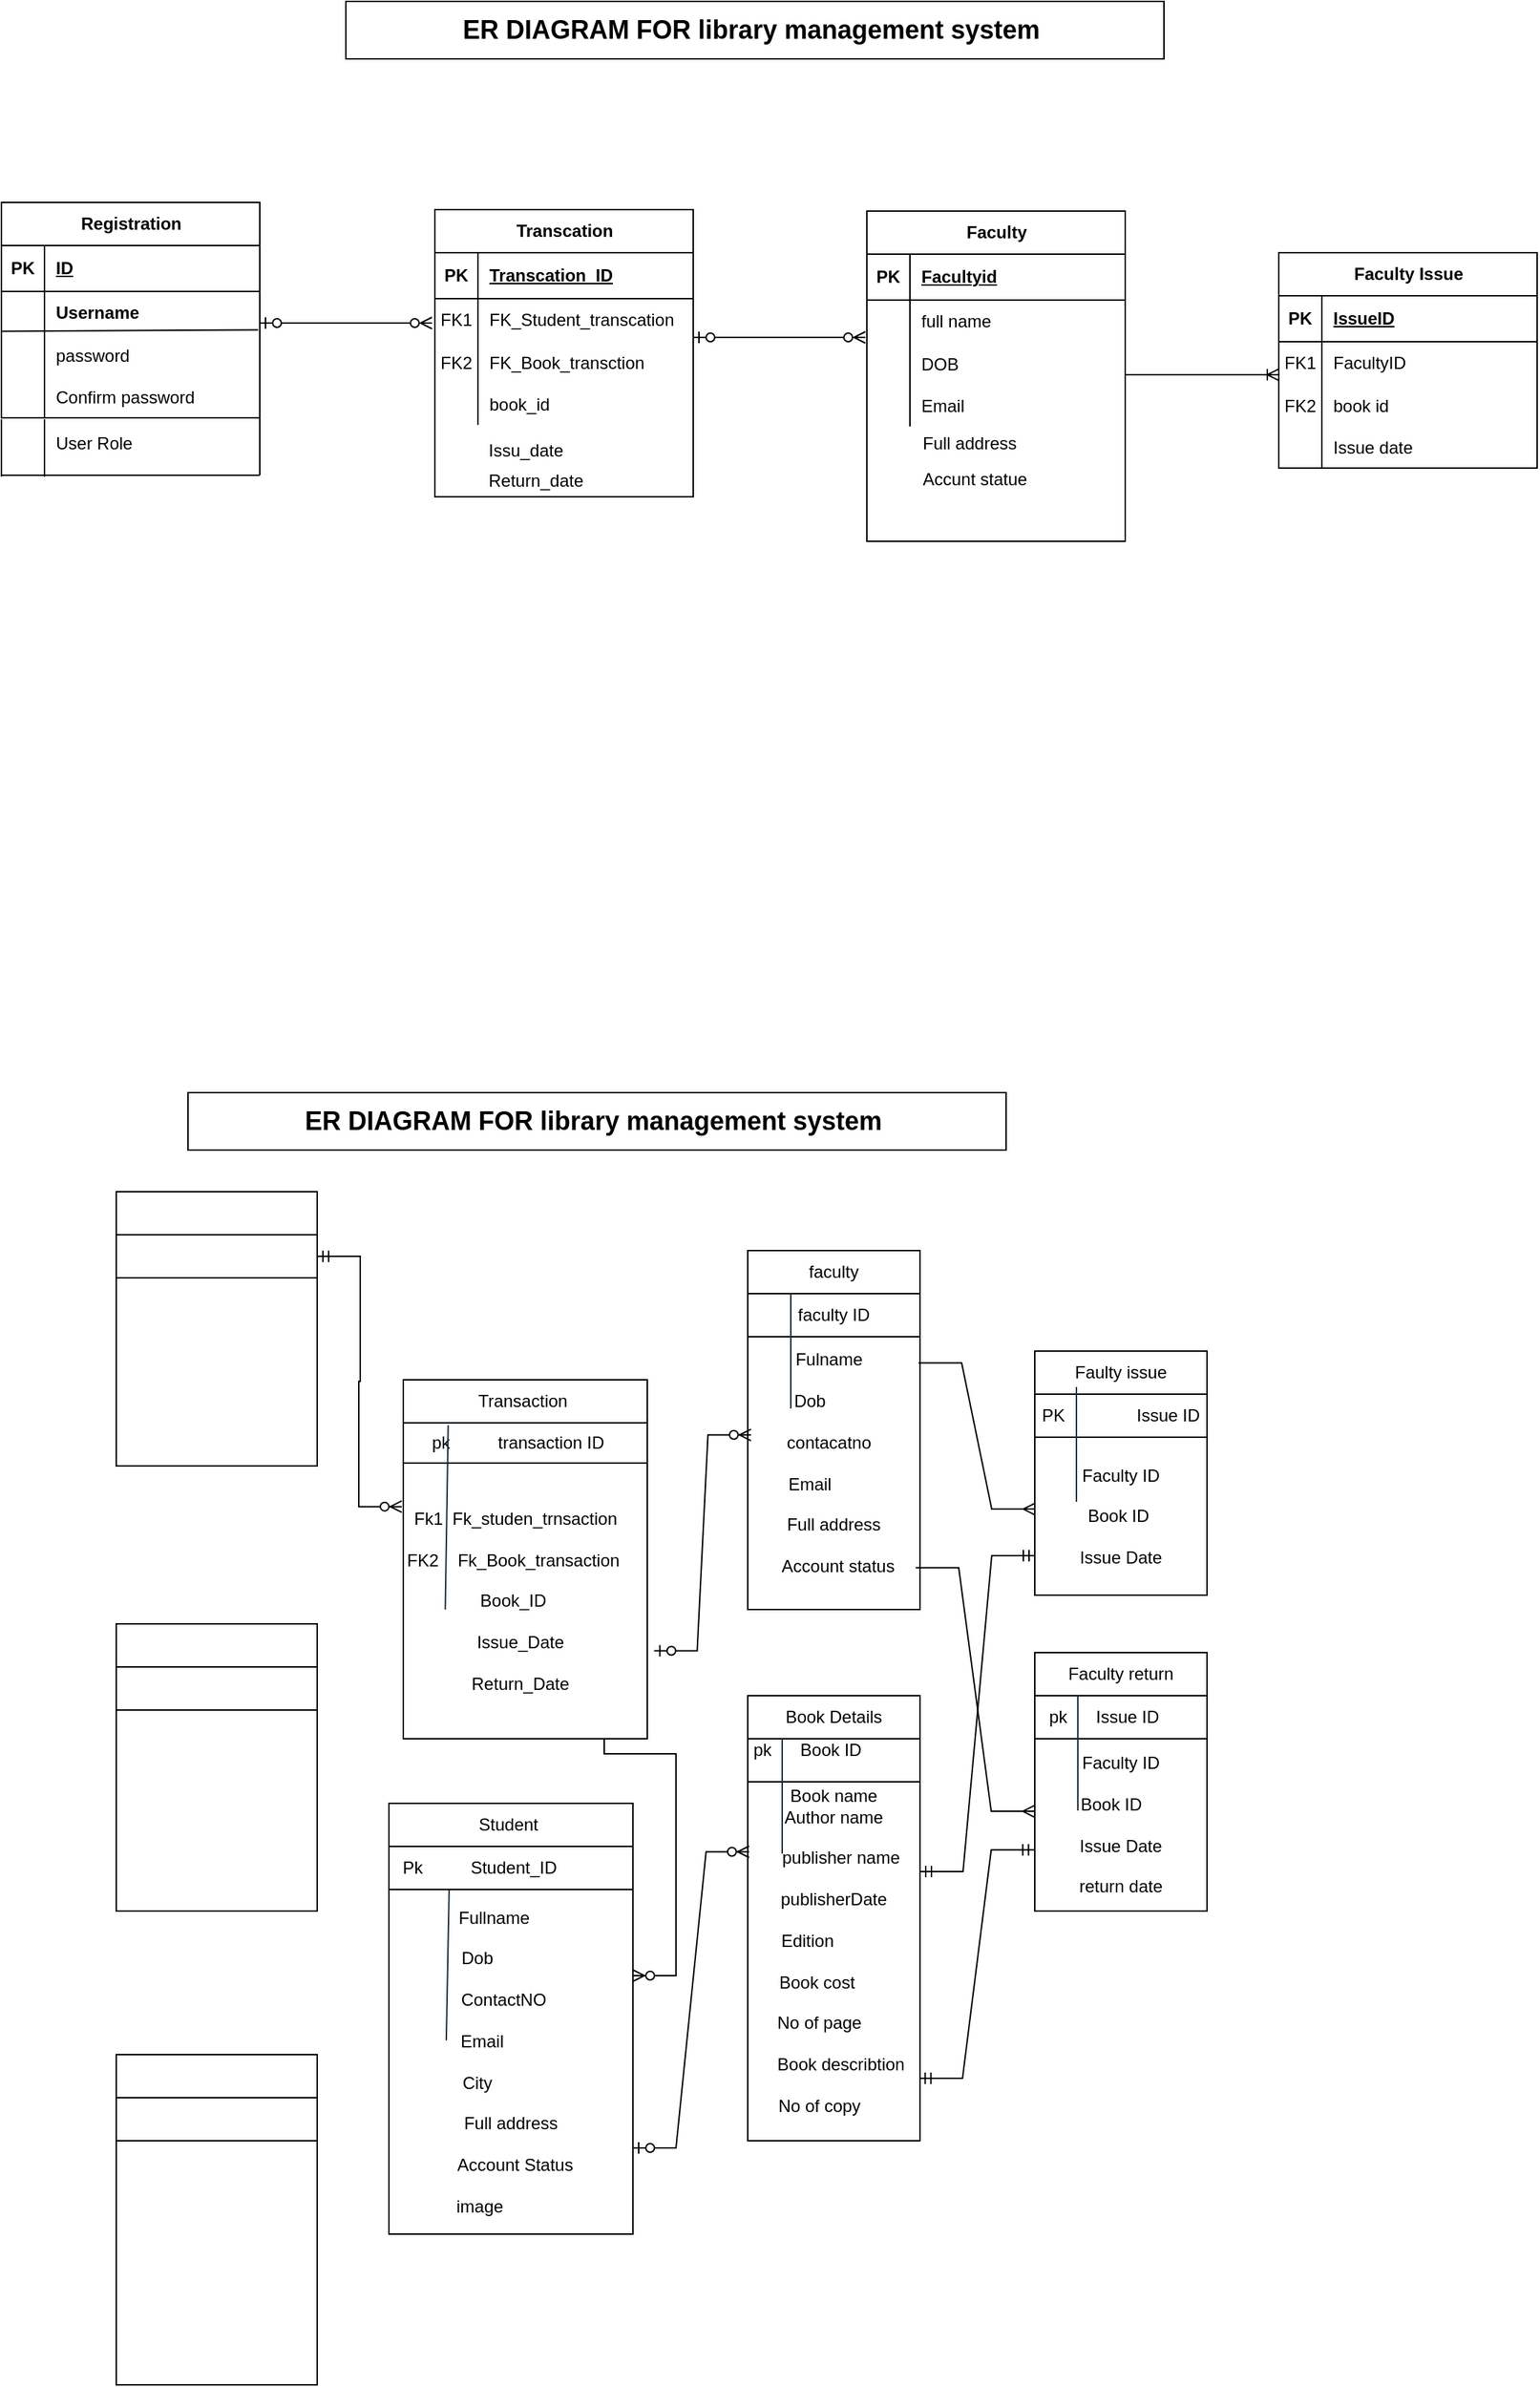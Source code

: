<mxfile version="26.2.14">
  <diagram name="Page-1" id="FoEoWMVOJTnuln3-TEQc">
    <mxGraphModel dx="2180" dy="1223" grid="1" gridSize="10" guides="1" tooltips="1" connect="1" arrows="1" fold="1" page="1" pageScale="1" pageWidth="850" pageHeight="1100" math="0" shadow="0">
      <root>
        <mxCell id="0" />
        <mxCell id="1" parent="0" />
        <mxCell id="JQ3Pu39aECeHjvt2iDNs-1" value="Fulname&amp;nbsp;&amp;nbsp;&lt;div&gt;&amp;nbsp;&lt;div&gt;Dob&amp;nbsp; &amp;nbsp; &amp;nbsp; &amp;nbsp; &amp;nbsp;&amp;nbsp;&lt;/div&gt;&lt;div&gt;&amp;nbsp; &amp;nbsp; &amp;nbsp; &amp;nbsp;&amp;nbsp;&lt;/div&gt;&lt;div&gt;contacatno&amp;nbsp;&amp;nbsp;&lt;/div&gt;&lt;div&gt;&amp;nbsp;&amp;nbsp;&lt;/div&gt;&lt;div&gt;Email&amp;nbsp; &amp;nbsp; &amp;nbsp; &amp;nbsp; &amp;nbsp;&amp;nbsp;&lt;/div&gt;&lt;div&gt;&amp;nbsp; &amp;nbsp; &amp;nbsp; &amp;nbsp; &amp;nbsp;&amp;nbsp;&lt;/div&gt;&lt;div&gt;Full address&lt;/div&gt;&lt;div&gt;&amp;nbsp;&lt;/div&gt;&lt;div&gt;&amp;nbsp; Account status&lt;/div&gt;&lt;div&gt;&lt;br&gt;&lt;/div&gt;&lt;/div&gt;" style="rounded=0;whiteSpace=wrap;html=1;" parent="1" vertex="1">
          <mxGeometry x="760" y="950" width="120" height="190" as="geometry" />
        </mxCell>
        <mxCell id="JQ3Pu39aECeHjvt2iDNs-2" value="faculty ID" style="rounded=0;whiteSpace=wrap;html=1;" parent="1" vertex="1">
          <mxGeometry x="760" y="920" width="120" height="30" as="geometry" />
        </mxCell>
        <mxCell id="JQ3Pu39aECeHjvt2iDNs-3" value="faculty" style="rounded=0;whiteSpace=wrap;html=1;" parent="1" vertex="1">
          <mxGeometry x="760" y="890" width="120" height="30" as="geometry" />
        </mxCell>
        <mxCell id="JQ3Pu39aECeHjvt2iDNs-4" value="&lt;div&gt;&lt;br&gt;&lt;/div&gt;&lt;div&gt;Book name&lt;/div&gt;Author name&lt;div&gt;&lt;br&gt;&lt;div&gt;&amp;nbsp; &amp;nbsp;publisher name&lt;/div&gt;&lt;div&gt;&lt;br&gt;&lt;/div&gt;&lt;div&gt;publisherDate&lt;/div&gt;&lt;div&gt;&lt;br&gt;&lt;/div&gt;&lt;div&gt;Edition&amp;nbsp; &amp;nbsp; &amp;nbsp; &amp;nbsp; &amp;nbsp; &amp;nbsp;&lt;/div&gt;&lt;div&gt;&lt;br&gt;&lt;/div&gt;&lt;div&gt;Book cost&amp;nbsp; &amp;nbsp; &amp;nbsp; &amp;nbsp;&lt;/div&gt;&lt;div&gt;&lt;br&gt;&lt;/div&gt;&lt;div&gt;No of page&amp;nbsp; &amp;nbsp; &amp;nbsp;&amp;nbsp;&lt;/div&gt;&lt;div&gt;&lt;br&gt;&lt;/div&gt;&lt;div&gt;&amp;nbsp; &amp;nbsp;Book describtion&lt;/div&gt;&lt;div&gt;&lt;br&gt;&lt;/div&gt;&lt;div&gt;No of copy&amp;nbsp; &amp;nbsp; &amp;nbsp;&amp;nbsp;&lt;/div&gt;&lt;div&gt;&lt;br&gt;&lt;/div&gt;&lt;div&gt;&lt;br&gt;&lt;/div&gt;&lt;/div&gt;" style="rounded=0;whiteSpace=wrap;html=1;" parent="1" vertex="1">
          <mxGeometry x="760" y="1260" width="120" height="250" as="geometry" />
        </mxCell>
        <mxCell id="JQ3Pu39aECeHjvt2iDNs-5" value="pk&amp;nbsp; &amp;nbsp; &amp;nbsp; Book ID&amp;nbsp; &amp;nbsp; &amp;nbsp; &amp;nbsp; &amp;nbsp; &amp;nbsp; &amp;nbsp; &amp;nbsp;" style="rounded=0;whiteSpace=wrap;html=1;" parent="1" vertex="1">
          <mxGeometry x="760" y="1230" width="120" height="30" as="geometry" />
        </mxCell>
        <mxCell id="JQ3Pu39aECeHjvt2iDNs-6" value="Book Details" style="rounded=0;whiteSpace=wrap;html=1;" parent="1" vertex="1">
          <mxGeometry x="760" y="1200" width="120" height="30" as="geometry" />
        </mxCell>
        <mxCell id="JQ3Pu39aECeHjvt2iDNs-7" value="Faculty ID&lt;div&gt;&lt;br&gt;&lt;div&gt;Book ID&amp;nbsp;&lt;/div&gt;&lt;div&gt;&amp;nbsp;&amp;nbsp;&amp;nbsp;&lt;/div&gt;&lt;div&gt;Issue Date&lt;/div&gt;&lt;/div&gt;" style="rounded=0;whiteSpace=wrap;html=1;" parent="1" vertex="1">
          <mxGeometry x="960" y="1020" width="120" height="110" as="geometry" />
        </mxCell>
        <mxCell id="JQ3Pu39aECeHjvt2iDNs-8" value="PK&amp;nbsp; &amp;nbsp; &amp;nbsp; &amp;nbsp; &amp;nbsp; &amp;nbsp; &amp;nbsp; &amp;nbsp;Issue ID" style="rounded=0;whiteSpace=wrap;html=1;" parent="1" vertex="1">
          <mxGeometry x="960" y="990" width="120" height="30" as="geometry" />
        </mxCell>
        <mxCell id="JQ3Pu39aECeHjvt2iDNs-9" value="Faulty issue" style="rounded=0;whiteSpace=wrap;html=1;" parent="1" vertex="1">
          <mxGeometry x="960" y="960" width="120" height="30" as="geometry" />
        </mxCell>
        <mxCell id="JQ3Pu39aECeHjvt2iDNs-10" value="Faculty ID&lt;div&gt;&lt;br&gt;&lt;div&gt;Book ID&amp;nbsp; &amp;nbsp;&amp;nbsp;&lt;/div&gt;&lt;div&gt;&lt;br&gt;&lt;/div&gt;&lt;div&gt;Issue Date&lt;/div&gt;&lt;div&gt;&lt;br&gt;&lt;/div&gt;&lt;div&gt;return date&lt;/div&gt;&lt;/div&gt;" style="rounded=0;whiteSpace=wrap;html=1;" parent="1" vertex="1">
          <mxGeometry x="960" y="1230" width="120" height="120" as="geometry" />
        </mxCell>
        <mxCell id="JQ3Pu39aECeHjvt2iDNs-11" value="pk&amp;nbsp; &amp;nbsp; &amp;nbsp; Issue ID&amp;nbsp; &amp;nbsp; &amp;nbsp; &amp;nbsp;" style="rounded=0;whiteSpace=wrap;html=1;" parent="1" vertex="1">
          <mxGeometry x="960" y="1200" width="120" height="30" as="geometry" />
        </mxCell>
        <mxCell id="JQ3Pu39aECeHjvt2iDNs-12" value="Faculty return" style="rounded=0;whiteSpace=wrap;html=1;" parent="1" vertex="1">
          <mxGeometry x="960" y="1170" width="120" height="30" as="geometry" />
        </mxCell>
        <mxCell id="JQ3Pu39aECeHjvt2iDNs-13" value="" style="edgeStyle=entityRelationEdgeStyle;fontSize=12;html=1;endArrow=ERmany;rounded=0;exitX=0.975;exitY=0.847;exitDx=0;exitDy=0;exitPerimeter=0;entryX=-0.003;entryY=0.421;entryDx=0;entryDy=0;entryPerimeter=0;" parent="1" source="JQ3Pu39aECeHjvt2iDNs-1" target="JQ3Pu39aECeHjvt2iDNs-10" edge="1">
          <mxGeometry width="100" height="100" relative="1" as="geometry">
            <mxPoint x="870" y="1120" as="sourcePoint" />
            <mxPoint x="960" y="1280" as="targetPoint" />
            <Array as="points">
              <mxPoint x="1001.36" y="1323.23" />
              <mxPoint x="1051" y="1205.49" />
              <mxPoint x="771" y="1185.49" />
              <mxPoint x="881" y="1165.49" />
              <mxPoint x="751" y="1185.49" />
              <mxPoint x="1051" y="1215.49" />
              <mxPoint x="1221" y="1265.49" />
              <mxPoint x="1011" y="1205.49" />
              <mxPoint x="971.36" y="1263.23" />
              <mxPoint x="981.36" y="1253.23" />
              <mxPoint x="991.36" y="1295.23" />
              <mxPoint x="991.36" y="1323.23" />
              <mxPoint x="991.36" y="1323.23" />
            </Array>
          </mxGeometry>
        </mxCell>
        <mxCell id="JQ3Pu39aECeHjvt2iDNs-14" value="" style="edgeStyle=entityRelationEdgeStyle;fontSize=12;html=1;endArrow=ERmandOne;startArrow=ERmandOne;rounded=0;exitX=0.997;exitY=0.826;exitDx=0;exitDy=0;exitPerimeter=0;entryX=-0.003;entryY=0.645;entryDx=0;entryDy=0;entryPerimeter=0;" parent="1" source="JQ3Pu39aECeHjvt2iDNs-4" target="JQ3Pu39aECeHjvt2iDNs-10" edge="1">
          <mxGeometry width="100" height="100" relative="1" as="geometry">
            <mxPoint x="860" y="1410" as="sourcePoint" />
            <mxPoint x="960" y="1310" as="targetPoint" />
            <Array as="points">
              <mxPoint x="930" y="1410" />
            </Array>
          </mxGeometry>
        </mxCell>
        <mxCell id="JQ3Pu39aECeHjvt2iDNs-15" value="" style="edgeStyle=entityRelationEdgeStyle;fontSize=12;html=1;endArrow=ERmandOne;startArrow=ERmandOne;rounded=0;exitX=1;exitY=0.25;exitDx=0;exitDy=0;entryX=0;entryY=0.75;entryDx=0;entryDy=0;" parent="1" source="JQ3Pu39aECeHjvt2iDNs-4" target="JQ3Pu39aECeHjvt2iDNs-7" edge="1">
          <mxGeometry width="100" height="100" relative="1" as="geometry">
            <mxPoint x="880" y="1230" as="sourcePoint" />
            <mxPoint x="960" y="1114" as="targetPoint" />
            <Array as="points">
              <mxPoint x="930" y="1223" />
              <mxPoint x="920" y="1133" />
            </Array>
          </mxGeometry>
        </mxCell>
        <mxCell id="JQ3Pu39aECeHjvt2iDNs-16" value="pk&amp;nbsp; &amp;nbsp; &amp;nbsp; &amp;nbsp; &amp;nbsp; transaction ID&amp;nbsp; &amp;nbsp;" style="rounded=0;whiteSpace=wrap;html=1;" parent="1" vertex="1">
          <mxGeometry x="520" y="1009" width="170" height="30" as="geometry" />
        </mxCell>
        <mxCell id="JQ3Pu39aECeHjvt2iDNs-17" value="Transaction&amp;nbsp;" style="rounded=0;whiteSpace=wrap;html=1;" parent="1" vertex="1">
          <mxGeometry x="520" y="980" width="170" height="30" as="geometry" />
        </mxCell>
        <mxCell id="JQ3Pu39aECeHjvt2iDNs-18" value="Fullname&amp;nbsp; &amp;nbsp; &amp;nbsp; &amp;nbsp;&lt;div&gt;&lt;br&gt;&lt;div&gt;Dob&amp;nbsp; &amp;nbsp; &amp;nbsp; &amp;nbsp; &amp;nbsp; &amp;nbsp; &amp;nbsp;&amp;nbsp;&lt;/div&gt;&lt;div&gt;&lt;br&gt;&lt;/div&gt;&lt;div&gt;ContactNO&amp;nbsp; &amp;nbsp;&lt;/div&gt;&lt;div&gt;&lt;br&gt;&lt;/div&gt;&lt;div&gt;Email&amp;nbsp; &amp;nbsp; &amp;nbsp; &amp;nbsp; &amp;nbsp; &amp;nbsp;&amp;nbsp;&lt;/div&gt;&lt;div&gt;&lt;br&gt;&lt;/div&gt;&lt;div&gt;City&amp;nbsp; &amp;nbsp; &amp;nbsp; &amp;nbsp; &amp;nbsp; &amp;nbsp; &amp;nbsp;&amp;nbsp;&lt;/div&gt;&lt;div&gt;&amp;nbsp;&lt;/div&gt;&lt;div&gt;Full address&lt;/div&gt;&lt;div&gt;&lt;br&gt;&lt;/div&gt;&lt;div&gt;&amp;nbsp; Account Status&lt;/div&gt;&lt;div&gt;&lt;br&gt;&lt;/div&gt;&lt;div&gt;image&amp;nbsp; &amp;nbsp; &amp;nbsp; &amp;nbsp; &amp;nbsp; &amp;nbsp; &amp;nbsp;&lt;/div&gt;&lt;/div&gt;" style="rounded=0;whiteSpace=wrap;html=1;" parent="1" vertex="1">
          <mxGeometry x="510" y="1335" width="170" height="240" as="geometry" />
        </mxCell>
        <mxCell id="JQ3Pu39aECeHjvt2iDNs-19" value="Student&amp;nbsp;" style="rounded=0;whiteSpace=wrap;html=1;" parent="1" vertex="1">
          <mxGeometry x="510" y="1275" width="170" height="30" as="geometry" />
        </mxCell>
        <mxCell id="JQ3Pu39aECeHjvt2iDNs-20" value="" style="edgeStyle=entityRelationEdgeStyle;fontSize=12;html=1;endArrow=ERmany;rounded=0;exitX=0.992;exitY=0.096;exitDx=0;exitDy=0;exitPerimeter=0;entryX=0;entryY=0.455;entryDx=0;entryDy=0;entryPerimeter=0;" parent="1" source="JQ3Pu39aECeHjvt2iDNs-1" target="JQ3Pu39aECeHjvt2iDNs-7" edge="1">
          <mxGeometry width="100" height="100" relative="1" as="geometry">
            <mxPoint x="877" y="922.5" as="sourcePoint" />
            <mxPoint x="960" y="1087.5" as="targetPoint" />
            <Array as="points">
              <mxPoint x="1001.36" y="1134.73" />
              <mxPoint x="1051" y="1016.99" />
              <mxPoint x="771" y="996.99" />
              <mxPoint x="881" y="976.99" />
              <mxPoint x="751" y="996.99" />
              <mxPoint x="1051" y="1026.99" />
              <mxPoint x="1221" y="1076.99" />
              <mxPoint x="1011" y="1016.99" />
              <mxPoint x="971.36" y="1074.73" />
              <mxPoint x="981.36" y="1064.73" />
              <mxPoint x="991.36" y="1106.73" />
              <mxPoint x="991.36" y="1134.73" />
              <mxPoint x="991.36" y="1134.73" />
            </Array>
          </mxGeometry>
        </mxCell>
        <mxCell id="JQ3Pu39aECeHjvt2iDNs-21" value="" style="edgeStyle=entityRelationEdgeStyle;fontSize=12;html=1;endArrow=ERzeroToMany;startArrow=ERzeroToOne;rounded=0;entryX=0.019;entryY=0.36;entryDx=0;entryDy=0;entryPerimeter=0;exitX=1.028;exitY=0.681;exitDx=0;exitDy=0;exitPerimeter=0;" parent="1" source="JQ3Pu39aECeHjvt2iDNs-41" target="JQ3Pu39aECeHjvt2iDNs-1" edge="1">
          <mxGeometry width="100" height="100" relative="1" as="geometry">
            <mxPoint x="660" y="1170" as="sourcePoint" />
            <mxPoint x="760" y="1070" as="targetPoint" />
          </mxGeometry>
        </mxCell>
        <mxCell id="JQ3Pu39aECeHjvt2iDNs-22" value="" style="edgeStyle=entityRelationEdgeStyle;fontSize=12;html=1;endArrow=ERzeroToMany;startArrow=ERmandOne;rounded=0;entryX=1;entryY=0.25;entryDx=0;entryDy=0;exitX=1;exitY=0.25;exitDx=0;exitDy=0;" parent="1" source="JQ3Pu39aECeHjvt2iDNs-41" target="JQ3Pu39aECeHjvt2iDNs-18" edge="1">
          <mxGeometry width="100" height="100" relative="1" as="geometry">
            <mxPoint x="688" y="1170" as="sourcePoint" />
            <mxPoint x="728" y="1290" as="targetPoint" />
            <Array as="points">
              <mxPoint x="728" y="1230" />
            </Array>
          </mxGeometry>
        </mxCell>
        <mxCell id="JQ3Pu39aECeHjvt2iDNs-23" value="" style="edgeStyle=entityRelationEdgeStyle;fontSize=12;html=1;endArrow=ERzeroToMany;startArrow=ERzeroToOne;rounded=0;entryX=0.008;entryY=0.195;entryDx=0;entryDy=0;entryPerimeter=0;exitX=1;exitY=0.75;exitDx=0;exitDy=0;" parent="1" source="JQ3Pu39aECeHjvt2iDNs-18" target="JQ3Pu39aECeHjvt2iDNs-4" edge="1">
          <mxGeometry width="100" height="100" relative="1" as="geometry">
            <mxPoint x="665" y="1384" as="sourcePoint" />
            <mxPoint x="759" y="1280" as="targetPoint" />
          </mxGeometry>
        </mxCell>
        <mxCell id="JQ3Pu39aECeHjvt2iDNs-24" value="" style="rounded=0;whiteSpace=wrap;html=1;" parent="1" vertex="1">
          <mxGeometry x="320" y="909" width="140" height="131" as="geometry" />
        </mxCell>
        <mxCell id="JQ3Pu39aECeHjvt2iDNs-25" value="" style="rounded=0;whiteSpace=wrap;html=1;" parent="1" vertex="1">
          <mxGeometry x="320" y="879" width="140" height="30" as="geometry" />
        </mxCell>
        <mxCell id="JQ3Pu39aECeHjvt2iDNs-26" value="" style="rounded=0;whiteSpace=wrap;html=1;" parent="1" vertex="1">
          <mxGeometry x="320" y="849" width="140" height="30" as="geometry" />
        </mxCell>
        <mxCell id="JQ3Pu39aECeHjvt2iDNs-27" value="" style="edgeStyle=entityRelationEdgeStyle;fontSize=12;html=1;endArrow=ERzeroToMany;startArrow=ERmandOne;rounded=0;exitX=1;exitY=0.5;exitDx=0;exitDy=0;entryX=-0.006;entryY=0.158;entryDx=0;entryDy=0;entryPerimeter=0;" parent="1" source="JQ3Pu39aECeHjvt2iDNs-25" target="JQ3Pu39aECeHjvt2iDNs-41" edge="1">
          <mxGeometry width="100" height="100" relative="1" as="geometry">
            <mxPoint x="430" y="1025" as="sourcePoint" />
            <mxPoint x="530" y="925" as="targetPoint" />
          </mxGeometry>
        </mxCell>
        <mxCell id="JQ3Pu39aECeHjvt2iDNs-28" value="" style="rounded=0;whiteSpace=wrap;html=1;" parent="1" vertex="1">
          <mxGeometry x="320" y="1210" width="140" height="140" as="geometry" />
        </mxCell>
        <mxCell id="JQ3Pu39aECeHjvt2iDNs-29" value="" style="rounded=0;whiteSpace=wrap;html=1;" parent="1" vertex="1">
          <mxGeometry x="320" y="1180" width="140" height="30" as="geometry" />
        </mxCell>
        <mxCell id="JQ3Pu39aECeHjvt2iDNs-30" value="" style="rounded=0;whiteSpace=wrap;html=1;" parent="1" vertex="1">
          <mxGeometry x="320" y="1150" width="140" height="30" as="geometry" />
        </mxCell>
        <mxCell id="JQ3Pu39aECeHjvt2iDNs-31" value="" style="rounded=0;whiteSpace=wrap;html=1;" parent="1" vertex="1">
          <mxGeometry x="320" y="1510" width="140" height="170" as="geometry" />
        </mxCell>
        <mxCell id="JQ3Pu39aECeHjvt2iDNs-32" value="" style="rounded=0;whiteSpace=wrap;html=1;" parent="1" vertex="1">
          <mxGeometry x="320" y="1480" width="140" height="30" as="geometry" />
        </mxCell>
        <mxCell id="JQ3Pu39aECeHjvt2iDNs-33" value="" style="rounded=0;whiteSpace=wrap;html=1;" parent="1" vertex="1">
          <mxGeometry x="320" y="1450" width="140" height="30" as="geometry" />
        </mxCell>
        <mxCell id="JQ3Pu39aECeHjvt2iDNs-34" value="&lt;b&gt;&lt;font style=&quot;font-size: 18px;&quot;&gt;ER DIAGRAM FOR library management system&amp;nbsp;&lt;/font&gt;&lt;/b&gt;" style="rounded=0;whiteSpace=wrap;html=1;" parent="1" vertex="1">
          <mxGeometry x="370" y="780" width="570" height="40" as="geometry" />
        </mxCell>
        <mxCell id="JQ3Pu39aECeHjvt2iDNs-35" value="" style="endArrow=none;html=1;rounded=0;strokeColor=#182E3E;fontColor=#1A1A1A;exitX=0.25;exitY=0.263;exitDx=0;exitDy=0;exitPerimeter=0;" parent="1" source="JQ3Pu39aECeHjvt2iDNs-1" edge="1">
          <mxGeometry width="50" height="50" relative="1" as="geometry">
            <mxPoint x="804" y="950" as="sourcePoint" />
            <mxPoint x="790" y="920" as="targetPoint" />
            <Array as="points">
              <mxPoint x="790" y="920" />
            </Array>
          </mxGeometry>
        </mxCell>
        <mxCell id="JQ3Pu39aECeHjvt2iDNs-36" value="" style="endArrow=none;html=1;rounded=0;strokeColor=#182E3E;fontColor=#1A1A1A;exitX=0.25;exitY=0.263;exitDx=0;exitDy=0;exitPerimeter=0;" parent="1" edge="1">
          <mxGeometry width="50" height="50" relative="1" as="geometry">
            <mxPoint x="784" y="1310" as="sourcePoint" />
            <mxPoint x="784" y="1230" as="targetPoint" />
            <Array as="points">
              <mxPoint x="784" y="1230" />
            </Array>
          </mxGeometry>
        </mxCell>
        <mxCell id="JQ3Pu39aECeHjvt2iDNs-37" value="" style="endArrow=none;html=1;rounded=0;strokeColor=#182E3E;fontColor=#1A1A1A;exitX=0.25;exitY=0.263;exitDx=0;exitDy=0;exitPerimeter=0;" parent="1" edge="1">
          <mxGeometry width="50" height="50" relative="1" as="geometry">
            <mxPoint x="989" y="1065" as="sourcePoint" />
            <mxPoint x="989" y="985" as="targetPoint" />
            <Array as="points">
              <mxPoint x="989" y="985" />
            </Array>
          </mxGeometry>
        </mxCell>
        <mxCell id="JQ3Pu39aECeHjvt2iDNs-38" value="" style="endArrow=none;html=1;rounded=0;strokeColor=#182E3E;fontColor=#1A1A1A;exitX=0.25;exitY=0.263;exitDx=0;exitDy=0;exitPerimeter=0;" parent="1" edge="1">
          <mxGeometry width="50" height="50" relative="1" as="geometry">
            <mxPoint x="990" y="1280" as="sourcePoint" />
            <mxPoint x="990" y="1200" as="targetPoint" />
            <Array as="points">
              <mxPoint x="990" y="1200" />
            </Array>
          </mxGeometry>
        </mxCell>
        <mxCell id="JQ3Pu39aECeHjvt2iDNs-39" value="" style="endArrow=none;html=1;rounded=0;strokeColor=#182E3E;fontColor=#1A1A1A;" parent="1" source="JQ3Pu39aECeHjvt2iDNs-41" edge="1">
          <mxGeometry width="50" height="50" relative="1" as="geometry">
            <mxPoint x="560" y="1210" as="sourcePoint" />
            <mxPoint x="610" y="1160" as="targetPoint" />
          </mxGeometry>
        </mxCell>
        <mxCell id="JQ3Pu39aECeHjvt2iDNs-40" value="" style="endArrow=none;html=1;rounded=0;strokeColor=#182E3E;fontColor=#1A1A1A;" parent="1" target="JQ3Pu39aECeHjvt2iDNs-41" edge="1">
          <mxGeometry width="50" height="50" relative="1" as="geometry">
            <mxPoint x="560" y="1210" as="sourcePoint" />
            <mxPoint x="610" y="1160" as="targetPoint" />
          </mxGeometry>
        </mxCell>
        <mxCell id="JQ3Pu39aECeHjvt2iDNs-41" value="Fk1&amp;nbsp; Fk_studen_trnsaction&amp;nbsp; &amp;nbsp;&amp;nbsp;&lt;div&gt;&lt;br&gt;&lt;div&gt;FK2&amp;nbsp; &amp;nbsp; Fk_Book_transaction&amp;nbsp; &amp;nbsp; &amp;nbsp;&lt;/div&gt;&lt;div&gt;&lt;br&gt;&lt;/div&gt;&lt;div&gt;Book_ID&amp;nbsp; &amp;nbsp; &amp;nbsp;&lt;/div&gt;&lt;div&gt;&lt;br&gt;&lt;/div&gt;&lt;div&gt;Issue_Date&amp;nbsp;&amp;nbsp;&lt;/div&gt;&lt;div&gt;&amp;nbsp; &amp;nbsp;&amp;nbsp;&lt;/div&gt;&lt;div&gt;Return_Date&amp;nbsp;&amp;nbsp;&lt;/div&gt;&lt;/div&gt;" style="rounded=0;whiteSpace=wrap;html=1;" parent="1" vertex="1">
          <mxGeometry x="520" y="1038" width="170" height="192" as="geometry" />
        </mxCell>
        <mxCell id="JQ3Pu39aECeHjvt2iDNs-42" value="" style="endArrow=none;html=1;rounded=0;strokeColor=#182E3E;fontColor=#1A1A1A;entryX=0.184;entryY=0.089;entryDx=0;entryDy=0;entryPerimeter=0;exitX=0.172;exitY=0.531;exitDx=0;exitDy=0;exitPerimeter=0;" parent="1" source="JQ3Pu39aECeHjvt2iDNs-41" target="JQ3Pu39aECeHjvt2iDNs-16" edge="1">
          <mxGeometry width="50" height="50" relative="1" as="geometry">
            <mxPoint x="560" y="1210" as="sourcePoint" />
            <mxPoint x="610" y="1160" as="targetPoint" />
          </mxGeometry>
        </mxCell>
        <mxCell id="JQ3Pu39aECeHjvt2iDNs-43" value="" style="endArrow=none;html=1;rounded=0;strokeColor=#182E3E;fontColor=#1A1A1A;exitX=0.25;exitY=0;exitDx=0;exitDy=0;entryX=0.235;entryY=0.438;entryDx=0;entryDy=0;entryPerimeter=0;" parent="1" source="JQ3Pu39aECeHjvt2iDNs-45" target="JQ3Pu39aECeHjvt2iDNs-18" edge="1">
          <mxGeometry width="50" height="50" relative="1" as="geometry">
            <mxPoint x="550" y="1300" as="sourcePoint" />
            <mxPoint x="550" y="1400" as="targetPoint" />
            <Array as="points" />
          </mxGeometry>
        </mxCell>
        <mxCell id="JQ3Pu39aECeHjvt2iDNs-44" style="edgeStyle=orthogonalEdgeStyle;rounded=0;orthogonalLoop=1;jettySize=auto;html=1;exitX=0.25;exitY=1;exitDx=0;exitDy=0;entryX=0.25;entryY=1;entryDx=0;entryDy=0;strokeColor=#182E3E;fontColor=#1A1A1A;" parent="1" source="JQ3Pu39aECeHjvt2iDNs-45" target="JQ3Pu39aECeHjvt2iDNs-19" edge="1">
          <mxGeometry relative="1" as="geometry" />
        </mxCell>
        <mxCell id="JQ3Pu39aECeHjvt2iDNs-45" value="Pk&amp;nbsp; &amp;nbsp; &amp;nbsp; &amp;nbsp; &amp;nbsp; Student_ID&amp;nbsp; &amp;nbsp; &amp;nbsp; &amp;nbsp; &amp;nbsp; &amp;nbsp; &amp;nbsp;" style="rounded=0;whiteSpace=wrap;html=1;" parent="1" vertex="1">
          <mxGeometry x="510" y="1305" width="170" height="30" as="geometry" />
        </mxCell>
        <mxCell id="78TRFL_Pudhh9JTYJMQ1-1" value="Registration" style="shape=table;startSize=30;container=1;collapsible=1;childLayout=tableLayout;fixedRows=1;rowLines=0;fontStyle=1;align=center;resizeLast=1;html=1;" vertex="1" parent="1">
          <mxGeometry x="240" y="160" width="180" height="150" as="geometry" />
        </mxCell>
        <mxCell id="78TRFL_Pudhh9JTYJMQ1-2" value="" style="shape=tableRow;horizontal=0;startSize=0;swimlaneHead=0;swimlaneBody=0;fillColor=none;collapsible=0;dropTarget=0;points=[[0,0.5],[1,0.5]];portConstraint=eastwest;top=0;left=0;right=0;bottom=1;" vertex="1" parent="78TRFL_Pudhh9JTYJMQ1-1">
          <mxGeometry y="30" width="180" height="32" as="geometry" />
        </mxCell>
        <mxCell id="78TRFL_Pudhh9JTYJMQ1-3" value="PK" style="shape=partialRectangle;connectable=0;fillColor=none;top=0;left=0;bottom=0;right=0;fontStyle=1;overflow=hidden;whiteSpace=wrap;html=1;" vertex="1" parent="78TRFL_Pudhh9JTYJMQ1-2">
          <mxGeometry width="30" height="32" as="geometry">
            <mxRectangle width="30" height="32" as="alternateBounds" />
          </mxGeometry>
        </mxCell>
        <mxCell id="78TRFL_Pudhh9JTYJMQ1-4" value="ID" style="shape=partialRectangle;connectable=0;fillColor=none;top=0;left=0;bottom=0;right=0;align=left;spacingLeft=6;fontStyle=5;overflow=hidden;whiteSpace=wrap;html=1;" vertex="1" parent="78TRFL_Pudhh9JTYJMQ1-2">
          <mxGeometry x="30" width="150" height="32" as="geometry">
            <mxRectangle width="150" height="32" as="alternateBounds" />
          </mxGeometry>
        </mxCell>
        <mxCell id="78TRFL_Pudhh9JTYJMQ1-5" value="" style="shape=tableRow;horizontal=0;startSize=0;swimlaneHead=0;swimlaneBody=0;fillColor=none;collapsible=0;dropTarget=0;points=[[0,0.5],[1,0.5]];portConstraint=eastwest;top=0;left=0;right=0;bottom=0;" vertex="1" parent="78TRFL_Pudhh9JTYJMQ1-1">
          <mxGeometry y="62" width="180" height="30" as="geometry" />
        </mxCell>
        <mxCell id="78TRFL_Pudhh9JTYJMQ1-6" value="" style="shape=partialRectangle;connectable=0;fillColor=none;top=0;left=0;bottom=0;right=0;editable=1;overflow=hidden;whiteSpace=wrap;html=1;" vertex="1" parent="78TRFL_Pudhh9JTYJMQ1-5">
          <mxGeometry width="30" height="30" as="geometry">
            <mxRectangle width="30" height="30" as="alternateBounds" />
          </mxGeometry>
        </mxCell>
        <mxCell id="78TRFL_Pudhh9JTYJMQ1-7" value="&lt;b&gt;Username&lt;/b&gt;" style="shape=partialRectangle;connectable=0;fillColor=none;top=0;left=0;bottom=0;right=0;align=left;spacingLeft=6;overflow=hidden;whiteSpace=wrap;html=1;" vertex="1" parent="78TRFL_Pudhh9JTYJMQ1-5">
          <mxGeometry x="30" width="150" height="30" as="geometry">
            <mxRectangle width="150" height="30" as="alternateBounds" />
          </mxGeometry>
        </mxCell>
        <mxCell id="78TRFL_Pudhh9JTYJMQ1-8" value="" style="shape=tableRow;horizontal=0;startSize=0;swimlaneHead=0;swimlaneBody=0;fillColor=none;collapsible=0;dropTarget=0;points=[[0,0.5],[1,0.5]];portConstraint=eastwest;top=0;left=0;right=0;bottom=0;" vertex="1" parent="78TRFL_Pudhh9JTYJMQ1-1">
          <mxGeometry y="92" width="180" height="30" as="geometry" />
        </mxCell>
        <mxCell id="78TRFL_Pudhh9JTYJMQ1-9" value="" style="shape=partialRectangle;connectable=0;fillColor=none;top=0;left=0;bottom=0;right=0;editable=1;overflow=hidden;whiteSpace=wrap;html=1;" vertex="1" parent="78TRFL_Pudhh9JTYJMQ1-8">
          <mxGeometry width="30" height="30" as="geometry">
            <mxRectangle width="30" height="30" as="alternateBounds" />
          </mxGeometry>
        </mxCell>
        <mxCell id="78TRFL_Pudhh9JTYJMQ1-10" value="password" style="shape=partialRectangle;connectable=0;fillColor=none;top=0;left=0;bottom=0;right=0;align=left;spacingLeft=6;overflow=hidden;whiteSpace=wrap;html=1;" vertex="1" parent="78TRFL_Pudhh9JTYJMQ1-8">
          <mxGeometry x="30" width="150" height="30" as="geometry">
            <mxRectangle width="150" height="30" as="alternateBounds" />
          </mxGeometry>
        </mxCell>
        <mxCell id="78TRFL_Pudhh9JTYJMQ1-11" value="" style="shape=tableRow;horizontal=0;startSize=0;swimlaneHead=0;swimlaneBody=0;fillColor=none;collapsible=0;dropTarget=0;points=[[0,0.5],[1,0.5]];portConstraint=eastwest;top=0;left=0;right=0;bottom=0;" vertex="1" parent="78TRFL_Pudhh9JTYJMQ1-1">
          <mxGeometry y="122" width="180" height="28" as="geometry" />
        </mxCell>
        <mxCell id="78TRFL_Pudhh9JTYJMQ1-12" value="" style="shape=partialRectangle;connectable=0;fillColor=none;top=0;left=0;bottom=0;right=0;editable=1;overflow=hidden;whiteSpace=wrap;html=1;" vertex="1" parent="78TRFL_Pudhh9JTYJMQ1-11">
          <mxGeometry width="30" height="28" as="geometry">
            <mxRectangle width="30" height="28" as="alternateBounds" />
          </mxGeometry>
        </mxCell>
        <mxCell id="78TRFL_Pudhh9JTYJMQ1-13" value="Confirm password" style="shape=partialRectangle;connectable=0;fillColor=none;top=0;left=0;bottom=0;right=0;align=left;spacingLeft=6;overflow=hidden;whiteSpace=wrap;html=1;" vertex="1" parent="78TRFL_Pudhh9JTYJMQ1-11">
          <mxGeometry x="30" width="150" height="28" as="geometry">
            <mxRectangle width="150" height="28" as="alternateBounds" />
          </mxGeometry>
        </mxCell>
        <mxCell id="78TRFL_Pudhh9JTYJMQ1-14" value="" style="endArrow=none;html=1;rounded=0;fontFamily=Helvetica;fontSize=12;fontColor=default;horizontal=0;exitX=0.016;exitY=-0.075;exitDx=0;exitDy=0;exitPerimeter=0;entryX=0.994;entryY=0.89;entryDx=0;entryDy=0;entryPerimeter=0;" edge="1" parent="78TRFL_Pudhh9JTYJMQ1-1" target="78TRFL_Pudhh9JTYJMQ1-5">
          <mxGeometry width="50" height="50" relative="1" as="geometry">
            <mxPoint x="-0.12" y="89.75" as="sourcePoint" />
            <mxPoint x="187" y="90" as="targetPoint" />
          </mxGeometry>
        </mxCell>
        <mxCell id="78TRFL_Pudhh9JTYJMQ1-15" value="User Role" style="shape=partialRectangle;connectable=0;fillColor=none;top=0;left=0;bottom=0;right=0;align=left;spacingLeft=6;overflow=hidden;whiteSpace=wrap;html=1;" vertex="1" parent="1">
          <mxGeometry x="270" y="313" width="150" height="30" as="geometry">
            <mxRectangle width="150" height="30" as="alternateBounds" />
          </mxGeometry>
        </mxCell>
        <mxCell id="78TRFL_Pudhh9JTYJMQ1-16" value="" style="endArrow=none;html=1;rounded=0;fontFamily=Helvetica;fontSize=12;fontColor=default;horizontal=0;" edge="1" parent="1">
          <mxGeometry width="50" height="50" relative="1" as="geometry">
            <mxPoint x="240" y="350" as="sourcePoint" />
            <mxPoint x="420" y="350" as="targetPoint" />
          </mxGeometry>
        </mxCell>
        <mxCell id="78TRFL_Pudhh9JTYJMQ1-17" value="" style="endArrow=none;html=1;rounded=0;fontFamily=Helvetica;fontSize=12;fontColor=default;horizontal=0;" edge="1" parent="1">
          <mxGeometry width="50" height="50" relative="1" as="geometry">
            <mxPoint x="420" y="310" as="sourcePoint" />
            <mxPoint x="420" y="350" as="targetPoint" />
          </mxGeometry>
        </mxCell>
        <mxCell id="78TRFL_Pudhh9JTYJMQ1-18" value="" style="endArrow=none;html=1;rounded=0;fontFamily=Helvetica;fontSize=12;fontColor=default;horizontal=0;" edge="1" parent="1">
          <mxGeometry width="50" height="50" relative="1" as="geometry">
            <mxPoint x="240" y="311" as="sourcePoint" />
            <mxPoint x="240" y="351" as="targetPoint" />
          </mxGeometry>
        </mxCell>
        <mxCell id="78TRFL_Pudhh9JTYJMQ1-19" value="" style="endArrow=none;html=1;rounded=0;fontFamily=Helvetica;fontSize=12;fontColor=default;horizontal=0;" edge="1" parent="1">
          <mxGeometry width="50" height="50" relative="1" as="geometry">
            <mxPoint x="270" y="311" as="sourcePoint" />
            <mxPoint x="270" y="351" as="targetPoint" />
          </mxGeometry>
        </mxCell>
        <mxCell id="78TRFL_Pudhh9JTYJMQ1-20" value="" style="edgeStyle=entityRelationEdgeStyle;fontSize=12;html=1;endArrow=ERzeroToMany;startArrow=ERzeroToOne;rounded=0;fontFamily=Helvetica;fontColor=default;horizontal=0;" edge="1" parent="1">
          <mxGeometry width="100" height="100" relative="1" as="geometry">
            <mxPoint x="420" y="244" as="sourcePoint" />
            <mxPoint x="540" y="244" as="targetPoint" />
            <Array as="points">
              <mxPoint x="510" y="144" />
              <mxPoint x="520" y="224" />
            </Array>
          </mxGeometry>
        </mxCell>
        <mxCell id="78TRFL_Pudhh9JTYJMQ1-21" value="Transcation" style="shape=table;startSize=30;container=1;collapsible=1;childLayout=tableLayout;fixedRows=1;rowLines=0;fontStyle=1;align=center;resizeLast=1;html=1;" vertex="1" parent="1">
          <mxGeometry x="542" y="165" width="180" height="200" as="geometry" />
        </mxCell>
        <mxCell id="78TRFL_Pudhh9JTYJMQ1-22" value="" style="shape=tableRow;horizontal=0;startSize=0;swimlaneHead=0;swimlaneBody=0;fillColor=none;collapsible=0;dropTarget=0;points=[[0,0.5],[1,0.5]];portConstraint=eastwest;top=0;left=0;right=0;bottom=1;" vertex="1" parent="78TRFL_Pudhh9JTYJMQ1-21">
          <mxGeometry y="30" width="180" height="32" as="geometry" />
        </mxCell>
        <mxCell id="78TRFL_Pudhh9JTYJMQ1-23" value="PK" style="shape=partialRectangle;connectable=0;fillColor=none;top=0;left=0;bottom=0;right=0;fontStyle=1;overflow=hidden;whiteSpace=wrap;html=1;" vertex="1" parent="78TRFL_Pudhh9JTYJMQ1-22">
          <mxGeometry width="30" height="32" as="geometry">
            <mxRectangle width="30" height="32" as="alternateBounds" />
          </mxGeometry>
        </mxCell>
        <mxCell id="78TRFL_Pudhh9JTYJMQ1-24" value="Transcation_ID" style="shape=partialRectangle;connectable=0;fillColor=none;top=0;left=0;bottom=0;right=0;align=left;spacingLeft=6;fontStyle=5;overflow=hidden;whiteSpace=wrap;html=1;" vertex="1" parent="78TRFL_Pudhh9JTYJMQ1-22">
          <mxGeometry x="30" width="150" height="32" as="geometry">
            <mxRectangle width="150" height="32" as="alternateBounds" />
          </mxGeometry>
        </mxCell>
        <mxCell id="78TRFL_Pudhh9JTYJMQ1-25" value="" style="shape=tableRow;horizontal=0;startSize=0;swimlaneHead=0;swimlaneBody=0;fillColor=none;collapsible=0;dropTarget=0;points=[[0,0.5],[1,0.5]];portConstraint=eastwest;top=0;left=0;right=0;bottom=0;" vertex="1" parent="78TRFL_Pudhh9JTYJMQ1-21">
          <mxGeometry y="62" width="180" height="30" as="geometry" />
        </mxCell>
        <mxCell id="78TRFL_Pudhh9JTYJMQ1-26" value="FK1" style="shape=partialRectangle;connectable=0;fillColor=none;top=0;left=0;bottom=0;right=0;editable=1;overflow=hidden;whiteSpace=wrap;html=1;" vertex="1" parent="78TRFL_Pudhh9JTYJMQ1-25">
          <mxGeometry width="30" height="30" as="geometry">
            <mxRectangle width="30" height="30" as="alternateBounds" />
          </mxGeometry>
        </mxCell>
        <mxCell id="78TRFL_Pudhh9JTYJMQ1-27" value="FK_Student_transcation" style="shape=partialRectangle;connectable=0;fillColor=none;top=0;left=0;bottom=0;right=0;align=left;spacingLeft=6;overflow=hidden;whiteSpace=wrap;html=1;" vertex="1" parent="78TRFL_Pudhh9JTYJMQ1-25">
          <mxGeometry x="30" width="150" height="30" as="geometry">
            <mxRectangle width="150" height="30" as="alternateBounds" />
          </mxGeometry>
        </mxCell>
        <mxCell id="78TRFL_Pudhh9JTYJMQ1-28" value="" style="shape=tableRow;horizontal=0;startSize=0;swimlaneHead=0;swimlaneBody=0;fillColor=none;collapsible=0;dropTarget=0;points=[[0,0.5],[1,0.5]];portConstraint=eastwest;top=0;left=0;right=0;bottom=0;" vertex="1" parent="78TRFL_Pudhh9JTYJMQ1-21">
          <mxGeometry y="92" width="180" height="30" as="geometry" />
        </mxCell>
        <mxCell id="78TRFL_Pudhh9JTYJMQ1-29" value="FK2" style="shape=partialRectangle;connectable=0;fillColor=none;top=0;left=0;bottom=0;right=0;editable=1;overflow=hidden;whiteSpace=wrap;html=1;" vertex="1" parent="78TRFL_Pudhh9JTYJMQ1-28">
          <mxGeometry width="30" height="30" as="geometry">
            <mxRectangle width="30" height="30" as="alternateBounds" />
          </mxGeometry>
        </mxCell>
        <mxCell id="78TRFL_Pudhh9JTYJMQ1-30" value="FK_Book_transction" style="shape=partialRectangle;connectable=0;fillColor=none;top=0;left=0;bottom=0;right=0;align=left;spacingLeft=6;overflow=hidden;whiteSpace=wrap;html=1;" vertex="1" parent="78TRFL_Pudhh9JTYJMQ1-28">
          <mxGeometry x="30" width="150" height="30" as="geometry">
            <mxRectangle width="150" height="30" as="alternateBounds" />
          </mxGeometry>
        </mxCell>
        <mxCell id="78TRFL_Pudhh9JTYJMQ1-31" value="" style="shape=tableRow;horizontal=0;startSize=0;swimlaneHead=0;swimlaneBody=0;fillColor=none;collapsible=0;dropTarget=0;points=[[0,0.5],[1,0.5]];portConstraint=eastwest;top=0;left=0;right=0;bottom=0;" vertex="1" parent="78TRFL_Pudhh9JTYJMQ1-21">
          <mxGeometry y="122" width="180" height="28" as="geometry" />
        </mxCell>
        <mxCell id="78TRFL_Pudhh9JTYJMQ1-32" value="" style="shape=partialRectangle;connectable=0;fillColor=none;top=0;left=0;bottom=0;right=0;editable=1;overflow=hidden;whiteSpace=wrap;html=1;" vertex="1" parent="78TRFL_Pudhh9JTYJMQ1-31">
          <mxGeometry width="30" height="28" as="geometry">
            <mxRectangle width="30" height="28" as="alternateBounds" />
          </mxGeometry>
        </mxCell>
        <mxCell id="78TRFL_Pudhh9JTYJMQ1-33" value="book_id" style="shape=partialRectangle;connectable=0;fillColor=none;top=0;left=0;bottom=0;right=0;align=left;spacingLeft=6;overflow=hidden;whiteSpace=wrap;html=1;" vertex="1" parent="78TRFL_Pudhh9JTYJMQ1-31">
          <mxGeometry x="30" width="150" height="28" as="geometry">
            <mxRectangle width="150" height="28" as="alternateBounds" />
          </mxGeometry>
        </mxCell>
        <mxCell id="78TRFL_Pudhh9JTYJMQ1-34" value="Issu_date" style="text;html=1;align=center;verticalAlign=middle;resizable=0;points=[];autosize=1;strokeColor=none;fillColor=none;fontFamily=Helvetica;fontSize=12;fontColor=default;horizontal=0;rotation=90;" vertex="1" parent="1">
          <mxGeometry x="585" y="298" width="40" height="70" as="geometry" />
        </mxCell>
        <mxCell id="78TRFL_Pudhh9JTYJMQ1-35" value="Return_date" style="text;html=1;align=center;verticalAlign=middle;resizable=0;points=[];autosize=1;strokeColor=none;fillColor=none;fontFamily=Helvetica;fontSize=12;fontColor=default;horizontal=0;rotation=90;" vertex="1" parent="1">
          <mxGeometry x="592" y="314" width="40" height="80" as="geometry" />
        </mxCell>
        <mxCell id="78TRFL_Pudhh9JTYJMQ1-36" value="" style="edgeStyle=entityRelationEdgeStyle;fontSize=12;html=1;endArrow=ERzeroToMany;startArrow=ERzeroToOne;rounded=0;fontFamily=Helvetica;fontColor=default;horizontal=0;" edge="1" parent="1">
          <mxGeometry width="100" height="100" relative="1" as="geometry">
            <mxPoint x="722" y="254" as="sourcePoint" />
            <mxPoint x="842" y="254" as="targetPoint" />
            <Array as="points">
              <mxPoint x="812" y="154" />
              <mxPoint x="822" y="234" />
            </Array>
          </mxGeometry>
        </mxCell>
        <mxCell id="78TRFL_Pudhh9JTYJMQ1-37" value="Faculty" style="shape=table;startSize=30;container=1;collapsible=1;childLayout=tableLayout;fixedRows=1;rowLines=0;fontStyle=1;align=center;resizeLast=1;html=1;" vertex="1" parent="1">
          <mxGeometry x="843" y="166" width="180" height="230" as="geometry" />
        </mxCell>
        <mxCell id="78TRFL_Pudhh9JTYJMQ1-38" value="" style="shape=tableRow;horizontal=0;startSize=0;swimlaneHead=0;swimlaneBody=0;fillColor=none;collapsible=0;dropTarget=0;points=[[0,0.5],[1,0.5]];portConstraint=eastwest;top=0;left=0;right=0;bottom=1;" vertex="1" parent="78TRFL_Pudhh9JTYJMQ1-37">
          <mxGeometry y="30" width="180" height="32" as="geometry" />
        </mxCell>
        <mxCell id="78TRFL_Pudhh9JTYJMQ1-39" value="PK" style="shape=partialRectangle;connectable=0;fillColor=none;top=0;left=0;bottom=0;right=0;fontStyle=1;overflow=hidden;whiteSpace=wrap;html=1;" vertex="1" parent="78TRFL_Pudhh9JTYJMQ1-38">
          <mxGeometry width="30" height="32" as="geometry">
            <mxRectangle width="30" height="32" as="alternateBounds" />
          </mxGeometry>
        </mxCell>
        <mxCell id="78TRFL_Pudhh9JTYJMQ1-40" value="Facultyid" style="shape=partialRectangle;connectable=0;fillColor=none;top=0;left=0;bottom=0;right=0;align=left;spacingLeft=6;fontStyle=5;overflow=hidden;whiteSpace=wrap;html=1;" vertex="1" parent="78TRFL_Pudhh9JTYJMQ1-38">
          <mxGeometry x="30" width="150" height="32" as="geometry">
            <mxRectangle width="150" height="32" as="alternateBounds" />
          </mxGeometry>
        </mxCell>
        <mxCell id="78TRFL_Pudhh9JTYJMQ1-41" value="" style="shape=tableRow;horizontal=0;startSize=0;swimlaneHead=0;swimlaneBody=0;fillColor=none;collapsible=0;dropTarget=0;points=[[0,0.5],[1,0.5]];portConstraint=eastwest;top=0;left=0;right=0;bottom=0;" vertex="1" parent="78TRFL_Pudhh9JTYJMQ1-37">
          <mxGeometry y="62" width="180" height="30" as="geometry" />
        </mxCell>
        <mxCell id="78TRFL_Pudhh9JTYJMQ1-42" value="" style="shape=partialRectangle;connectable=0;fillColor=none;top=0;left=0;bottom=0;right=0;editable=1;overflow=hidden;whiteSpace=wrap;html=1;" vertex="1" parent="78TRFL_Pudhh9JTYJMQ1-41">
          <mxGeometry width="30" height="30" as="geometry">
            <mxRectangle width="30" height="30" as="alternateBounds" />
          </mxGeometry>
        </mxCell>
        <mxCell id="78TRFL_Pudhh9JTYJMQ1-43" value="full name" style="shape=partialRectangle;connectable=0;fillColor=none;top=0;left=0;bottom=0;right=0;align=left;spacingLeft=6;overflow=hidden;whiteSpace=wrap;html=1;" vertex="1" parent="78TRFL_Pudhh9JTYJMQ1-41">
          <mxGeometry x="30" width="150" height="30" as="geometry">
            <mxRectangle width="150" height="30" as="alternateBounds" />
          </mxGeometry>
        </mxCell>
        <mxCell id="78TRFL_Pudhh9JTYJMQ1-44" value="" style="shape=tableRow;horizontal=0;startSize=0;swimlaneHead=0;swimlaneBody=0;fillColor=none;collapsible=0;dropTarget=0;points=[[0,0.5],[1,0.5]];portConstraint=eastwest;top=0;left=0;right=0;bottom=0;" vertex="1" parent="78TRFL_Pudhh9JTYJMQ1-37">
          <mxGeometry y="92" width="180" height="30" as="geometry" />
        </mxCell>
        <mxCell id="78TRFL_Pudhh9JTYJMQ1-45" value="" style="shape=partialRectangle;connectable=0;fillColor=none;top=0;left=0;bottom=0;right=0;editable=1;overflow=hidden;whiteSpace=wrap;html=1;" vertex="1" parent="78TRFL_Pudhh9JTYJMQ1-44">
          <mxGeometry width="30" height="30" as="geometry">
            <mxRectangle width="30" height="30" as="alternateBounds" />
          </mxGeometry>
        </mxCell>
        <mxCell id="78TRFL_Pudhh9JTYJMQ1-46" value="DOB" style="shape=partialRectangle;connectable=0;fillColor=none;top=0;left=0;bottom=0;right=0;align=left;spacingLeft=6;overflow=hidden;whiteSpace=wrap;html=1;" vertex="1" parent="78TRFL_Pudhh9JTYJMQ1-44">
          <mxGeometry x="30" width="150" height="30" as="geometry">
            <mxRectangle width="150" height="30" as="alternateBounds" />
          </mxGeometry>
        </mxCell>
        <mxCell id="78TRFL_Pudhh9JTYJMQ1-47" value="" style="shape=tableRow;horizontal=0;startSize=0;swimlaneHead=0;swimlaneBody=0;fillColor=none;collapsible=0;dropTarget=0;points=[[0,0.5],[1,0.5]];portConstraint=eastwest;top=0;left=0;right=0;bottom=0;" vertex="1" parent="78TRFL_Pudhh9JTYJMQ1-37">
          <mxGeometry y="122" width="180" height="28" as="geometry" />
        </mxCell>
        <mxCell id="78TRFL_Pudhh9JTYJMQ1-48" value="" style="shape=partialRectangle;connectable=0;fillColor=none;top=0;left=0;bottom=0;right=0;editable=1;overflow=hidden;whiteSpace=wrap;html=1;" vertex="1" parent="78TRFL_Pudhh9JTYJMQ1-47">
          <mxGeometry width="30" height="28" as="geometry">
            <mxRectangle width="30" height="28" as="alternateBounds" />
          </mxGeometry>
        </mxCell>
        <mxCell id="78TRFL_Pudhh9JTYJMQ1-49" value="Email" style="shape=partialRectangle;connectable=0;fillColor=none;top=0;left=0;bottom=0;right=0;align=left;spacingLeft=6;overflow=hidden;whiteSpace=wrap;html=1;" vertex="1" parent="78TRFL_Pudhh9JTYJMQ1-47">
          <mxGeometry x="30" width="150" height="28" as="geometry">
            <mxRectangle width="150" height="28" as="alternateBounds" />
          </mxGeometry>
        </mxCell>
        <mxCell id="78TRFL_Pudhh9JTYJMQ1-50" value="Full address" style="shape=partialRectangle;connectable=0;fillColor=none;top=0;left=0;bottom=0;right=0;align=left;spacingLeft=6;overflow=hidden;whiteSpace=wrap;html=1;" vertex="1" parent="1">
          <mxGeometry x="874" y="314" width="150" height="28" as="geometry">
            <mxRectangle width="150" height="28" as="alternateBounds" />
          </mxGeometry>
        </mxCell>
        <mxCell id="78TRFL_Pudhh9JTYJMQ1-51" value="Accunt statue" style="shape=partialRectangle;connectable=0;fillColor=none;top=0;left=0;bottom=0;right=0;align=left;spacingLeft=6;overflow=hidden;whiteSpace=wrap;html=1;" vertex="1" parent="1">
          <mxGeometry x="874" y="339" width="150" height="28" as="geometry">
            <mxRectangle width="150" height="28" as="alternateBounds" />
          </mxGeometry>
        </mxCell>
        <mxCell id="78TRFL_Pudhh9JTYJMQ1-52" value="Faculty Issue" style="shape=table;startSize=30;container=1;collapsible=1;childLayout=tableLayout;fixedRows=1;rowLines=0;fontStyle=1;align=center;resizeLast=1;html=1;" vertex="1" parent="1">
          <mxGeometry x="1130" y="195" width="180" height="150" as="geometry" />
        </mxCell>
        <mxCell id="78TRFL_Pudhh9JTYJMQ1-53" value="" style="shape=tableRow;horizontal=0;startSize=0;swimlaneHead=0;swimlaneBody=0;fillColor=none;collapsible=0;dropTarget=0;points=[[0,0.5],[1,0.5]];portConstraint=eastwest;top=0;left=0;right=0;bottom=1;" vertex="1" parent="78TRFL_Pudhh9JTYJMQ1-52">
          <mxGeometry y="30" width="180" height="32" as="geometry" />
        </mxCell>
        <mxCell id="78TRFL_Pudhh9JTYJMQ1-54" value="PK" style="shape=partialRectangle;connectable=0;fillColor=none;top=0;left=0;bottom=0;right=0;fontStyle=1;overflow=hidden;whiteSpace=wrap;html=1;" vertex="1" parent="78TRFL_Pudhh9JTYJMQ1-53">
          <mxGeometry width="30" height="32" as="geometry">
            <mxRectangle width="30" height="32" as="alternateBounds" />
          </mxGeometry>
        </mxCell>
        <mxCell id="78TRFL_Pudhh9JTYJMQ1-55" value="IssueID" style="shape=partialRectangle;connectable=0;fillColor=none;top=0;left=0;bottom=0;right=0;align=left;spacingLeft=6;fontStyle=5;overflow=hidden;whiteSpace=wrap;html=1;" vertex="1" parent="78TRFL_Pudhh9JTYJMQ1-53">
          <mxGeometry x="30" width="150" height="32" as="geometry">
            <mxRectangle width="150" height="32" as="alternateBounds" />
          </mxGeometry>
        </mxCell>
        <mxCell id="78TRFL_Pudhh9JTYJMQ1-56" value="" style="shape=tableRow;horizontal=0;startSize=0;swimlaneHead=0;swimlaneBody=0;fillColor=none;collapsible=0;dropTarget=0;points=[[0,0.5],[1,0.5]];portConstraint=eastwest;top=0;left=0;right=0;bottom=0;" vertex="1" parent="78TRFL_Pudhh9JTYJMQ1-52">
          <mxGeometry y="62" width="180" height="30" as="geometry" />
        </mxCell>
        <mxCell id="78TRFL_Pudhh9JTYJMQ1-57" value="FK1" style="shape=partialRectangle;connectable=0;fillColor=none;top=0;left=0;bottom=0;right=0;editable=1;overflow=hidden;whiteSpace=wrap;html=1;" vertex="1" parent="78TRFL_Pudhh9JTYJMQ1-56">
          <mxGeometry width="30" height="30" as="geometry">
            <mxRectangle width="30" height="30" as="alternateBounds" />
          </mxGeometry>
        </mxCell>
        <mxCell id="78TRFL_Pudhh9JTYJMQ1-58" value="FacultyID" style="shape=partialRectangle;connectable=0;fillColor=none;top=0;left=0;bottom=0;right=0;align=left;spacingLeft=6;overflow=hidden;whiteSpace=wrap;html=1;" vertex="1" parent="78TRFL_Pudhh9JTYJMQ1-56">
          <mxGeometry x="30" width="150" height="30" as="geometry">
            <mxRectangle width="150" height="30" as="alternateBounds" />
          </mxGeometry>
        </mxCell>
        <mxCell id="78TRFL_Pudhh9JTYJMQ1-59" value="" style="shape=tableRow;horizontal=0;startSize=0;swimlaneHead=0;swimlaneBody=0;fillColor=none;collapsible=0;dropTarget=0;points=[[0,0.5],[1,0.5]];portConstraint=eastwest;top=0;left=0;right=0;bottom=0;" vertex="1" parent="78TRFL_Pudhh9JTYJMQ1-52">
          <mxGeometry y="92" width="180" height="30" as="geometry" />
        </mxCell>
        <mxCell id="78TRFL_Pudhh9JTYJMQ1-60" value="FK2" style="shape=partialRectangle;connectable=0;fillColor=none;top=0;left=0;bottom=0;right=0;editable=1;overflow=hidden;whiteSpace=wrap;html=1;" vertex="1" parent="78TRFL_Pudhh9JTYJMQ1-59">
          <mxGeometry width="30" height="30" as="geometry">
            <mxRectangle width="30" height="30" as="alternateBounds" />
          </mxGeometry>
        </mxCell>
        <mxCell id="78TRFL_Pudhh9JTYJMQ1-61" value="book id" style="shape=partialRectangle;connectable=0;fillColor=none;top=0;left=0;bottom=0;right=0;align=left;spacingLeft=6;overflow=hidden;whiteSpace=wrap;html=1;" vertex="1" parent="78TRFL_Pudhh9JTYJMQ1-59">
          <mxGeometry x="30" width="150" height="30" as="geometry">
            <mxRectangle width="150" height="30" as="alternateBounds" />
          </mxGeometry>
        </mxCell>
        <mxCell id="78TRFL_Pudhh9JTYJMQ1-62" value="" style="shape=tableRow;horizontal=0;startSize=0;swimlaneHead=0;swimlaneBody=0;fillColor=none;collapsible=0;dropTarget=0;points=[[0,0.5],[1,0.5]];portConstraint=eastwest;top=0;left=0;right=0;bottom=0;" vertex="1" parent="78TRFL_Pudhh9JTYJMQ1-52">
          <mxGeometry y="122" width="180" height="28" as="geometry" />
        </mxCell>
        <mxCell id="78TRFL_Pudhh9JTYJMQ1-63" value="" style="shape=partialRectangle;connectable=0;fillColor=none;top=0;left=0;bottom=0;right=0;editable=1;overflow=hidden;whiteSpace=wrap;html=1;" vertex="1" parent="78TRFL_Pudhh9JTYJMQ1-62">
          <mxGeometry width="30" height="28" as="geometry">
            <mxRectangle width="30" height="28" as="alternateBounds" />
          </mxGeometry>
        </mxCell>
        <mxCell id="78TRFL_Pudhh9JTYJMQ1-64" value="Issue date" style="shape=partialRectangle;connectable=0;fillColor=none;top=0;left=0;bottom=0;right=0;align=left;spacingLeft=6;overflow=hidden;whiteSpace=wrap;html=1;" vertex="1" parent="78TRFL_Pudhh9JTYJMQ1-62">
          <mxGeometry x="30" width="150" height="28" as="geometry">
            <mxRectangle width="150" height="28" as="alternateBounds" />
          </mxGeometry>
        </mxCell>
        <mxCell id="78TRFL_Pudhh9JTYJMQ1-65" value="" style="edgeStyle=entityRelationEdgeStyle;fontSize=12;html=1;endArrow=ERoneToMany;rounded=0;fontFamily=Helvetica;fontColor=default;horizontal=0;" edge="1" parent="1">
          <mxGeometry width="100" height="100" relative="1" as="geometry">
            <mxPoint x="1023" y="280" as="sourcePoint" />
            <mxPoint x="1130" y="280" as="targetPoint" />
          </mxGeometry>
        </mxCell>
        <mxCell id="78TRFL_Pudhh9JTYJMQ1-66" value="&lt;b&gt;&lt;font style=&quot;font-size: 18px;&quot;&gt;ER DIAGRAM FOR library management system&amp;nbsp;&lt;/font&gt;&lt;/b&gt;" style="rounded=0;whiteSpace=wrap;html=1;" vertex="1" parent="1">
          <mxGeometry x="480" y="20" width="570" height="40" as="geometry" />
        </mxCell>
      </root>
    </mxGraphModel>
  </diagram>
</mxfile>
